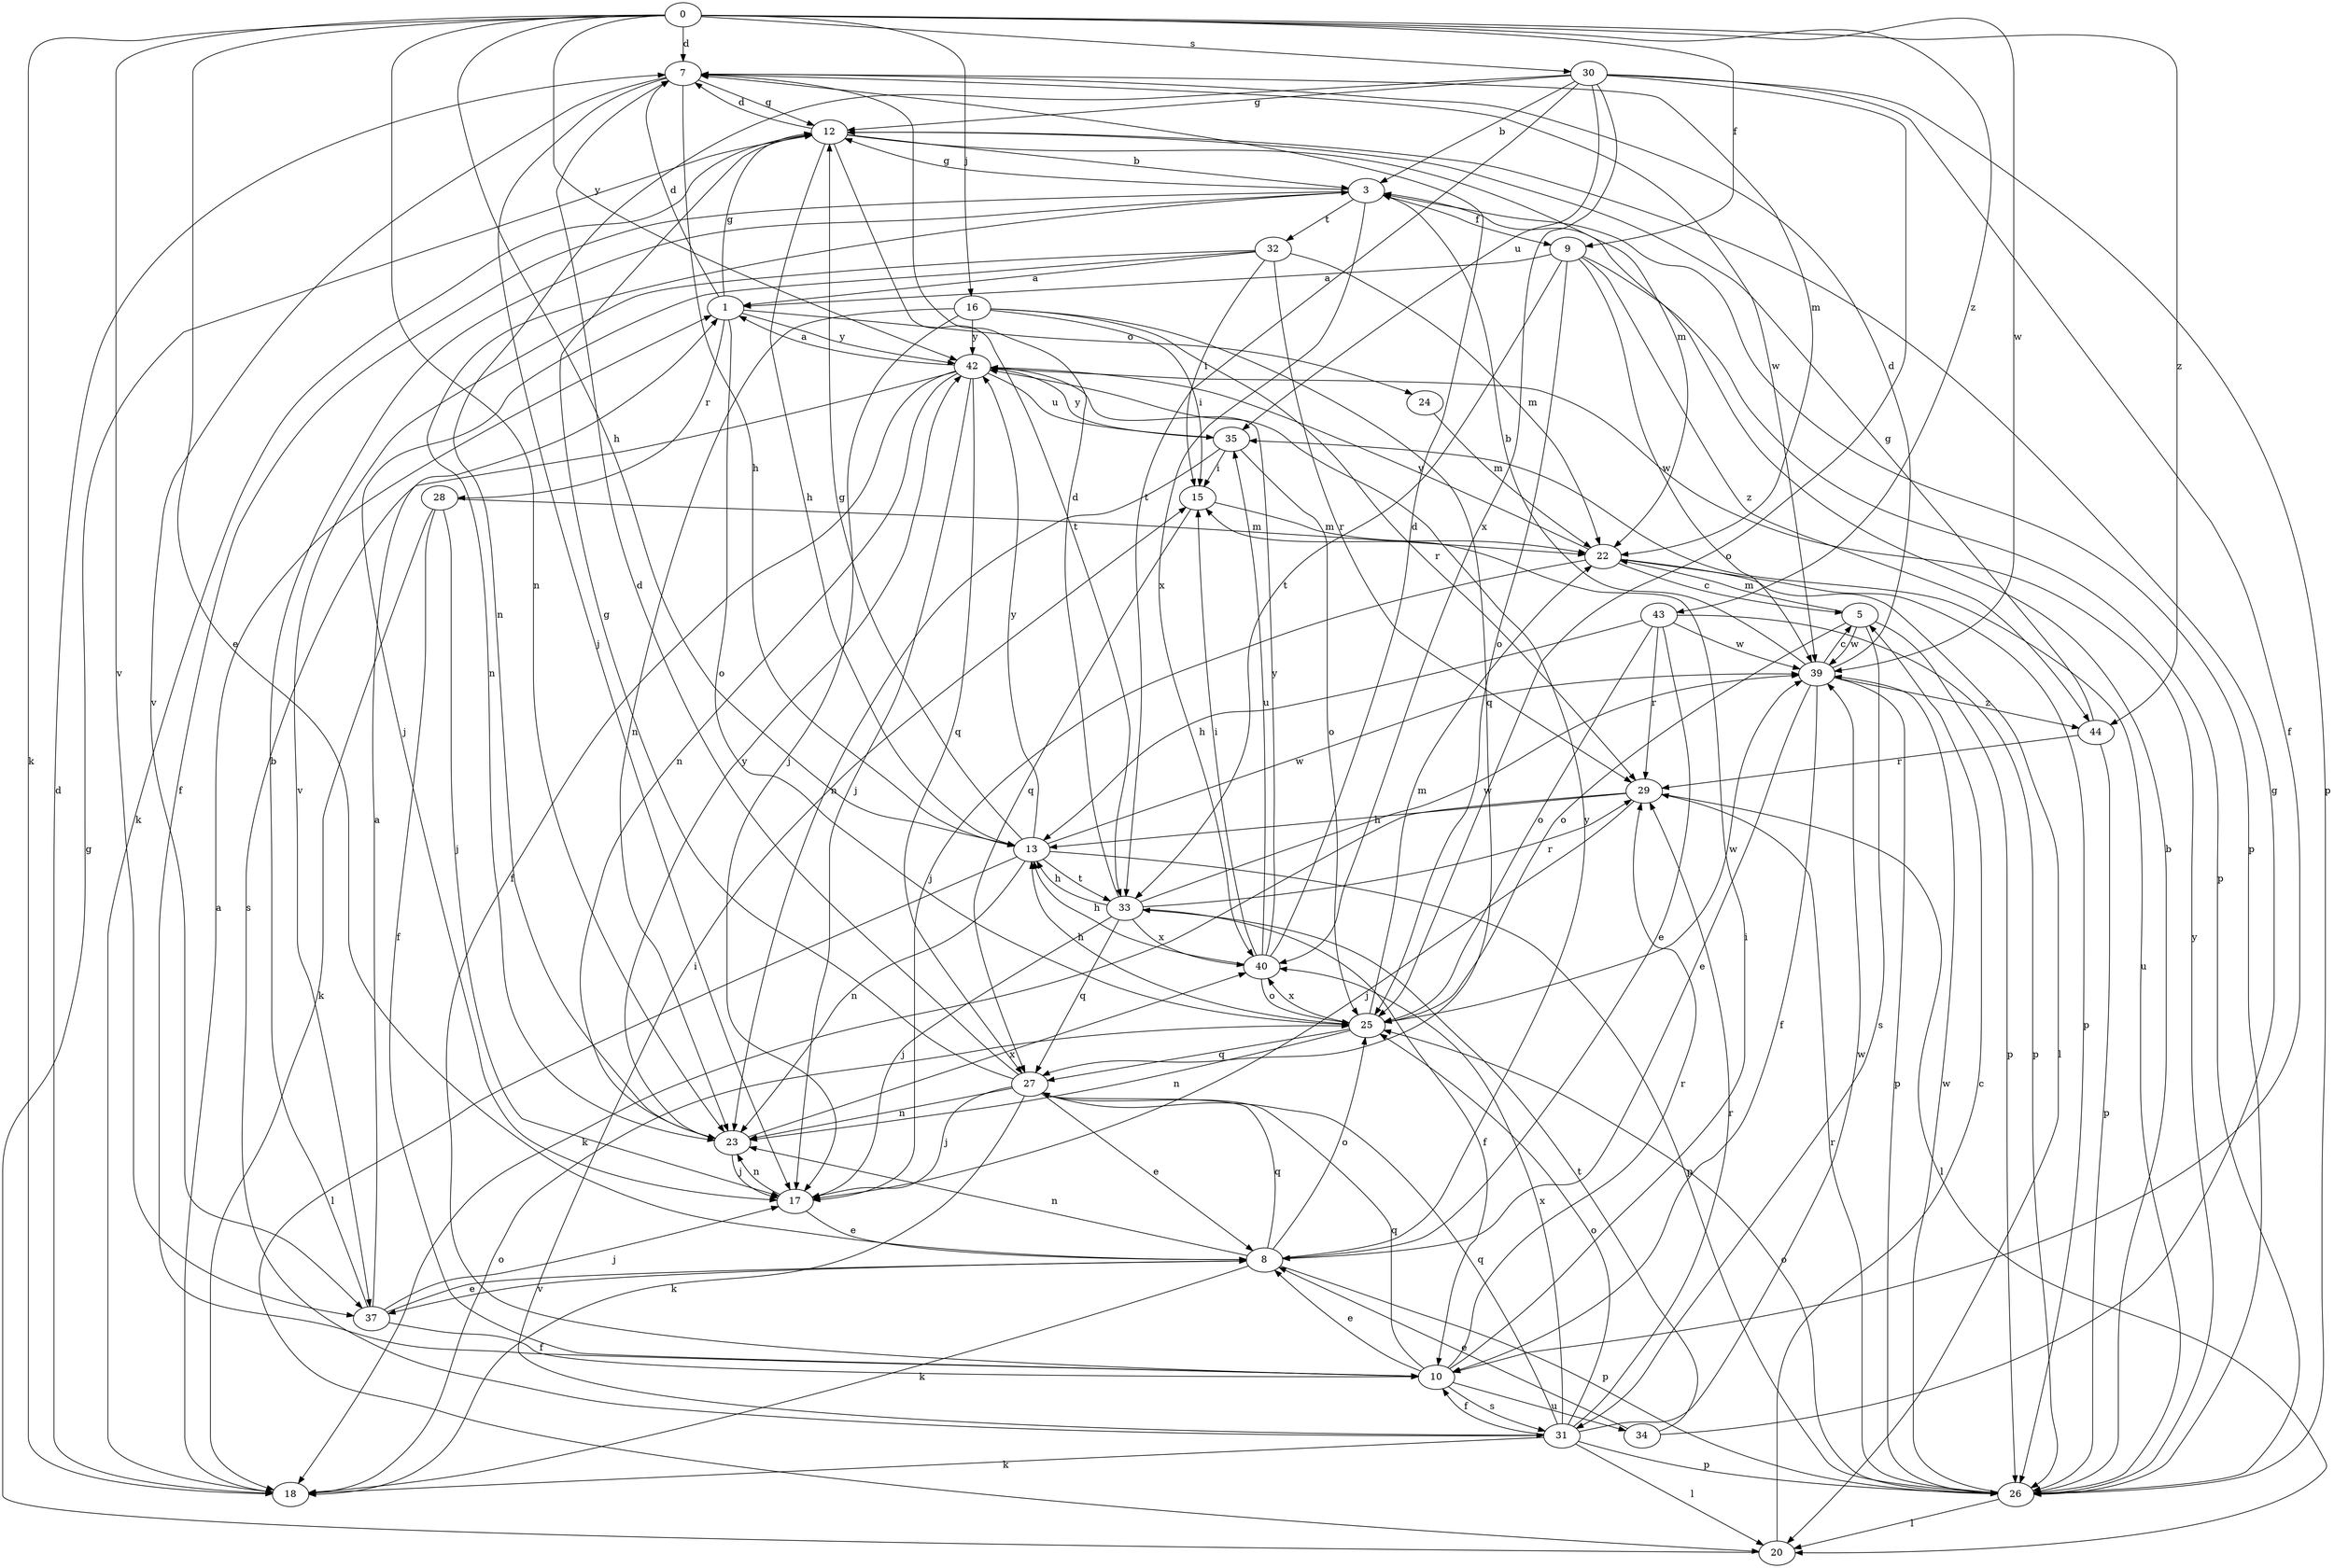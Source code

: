 strict digraph  {
0;
1;
3;
5;
7;
8;
9;
10;
12;
13;
15;
16;
17;
18;
20;
22;
23;
24;
25;
26;
27;
28;
29;
30;
31;
32;
33;
34;
35;
37;
39;
40;
42;
43;
44;
0 -> 7  [label=d];
0 -> 8  [label=e];
0 -> 9  [label=f];
0 -> 13  [label=h];
0 -> 16  [label=j];
0 -> 18  [label=k];
0 -> 23  [label=n];
0 -> 30  [label=s];
0 -> 37  [label=v];
0 -> 39  [label=w];
0 -> 42  [label=y];
0 -> 43  [label=z];
0 -> 44  [label=z];
1 -> 7  [label=d];
1 -> 12  [label=g];
1 -> 24  [label=o];
1 -> 25  [label=o];
1 -> 28  [label=r];
1 -> 42  [label=y];
3 -> 9  [label=f];
3 -> 10  [label=f];
3 -> 12  [label=g];
3 -> 23  [label=n];
3 -> 26  [label=p];
3 -> 32  [label=t];
3 -> 40  [label=x];
5 -> 22  [label=m];
5 -> 25  [label=o];
5 -> 26  [label=p];
5 -> 31  [label=s];
5 -> 39  [label=w];
7 -> 12  [label=g];
7 -> 13  [label=h];
7 -> 17  [label=j];
7 -> 22  [label=m];
7 -> 37  [label=v];
7 -> 39  [label=w];
8 -> 18  [label=k];
8 -> 23  [label=n];
8 -> 25  [label=o];
8 -> 26  [label=p];
8 -> 27  [label=q];
8 -> 37  [label=v];
8 -> 42  [label=y];
9 -> 1  [label=a];
9 -> 25  [label=o];
9 -> 26  [label=p];
9 -> 33  [label=t];
9 -> 39  [label=w];
9 -> 44  [label=z];
10 -> 8  [label=e];
10 -> 15  [label=i];
10 -> 27  [label=q];
10 -> 29  [label=r];
10 -> 31  [label=s];
10 -> 34  [label=u];
12 -> 3  [label=b];
12 -> 7  [label=d];
12 -> 13  [label=h];
12 -> 18  [label=k];
12 -> 22  [label=m];
12 -> 33  [label=t];
13 -> 12  [label=g];
13 -> 20  [label=l];
13 -> 23  [label=n];
13 -> 26  [label=p];
13 -> 33  [label=t];
13 -> 39  [label=w];
13 -> 42  [label=y];
15 -> 22  [label=m];
15 -> 27  [label=q];
16 -> 15  [label=i];
16 -> 17  [label=j];
16 -> 23  [label=n];
16 -> 27  [label=q];
16 -> 29  [label=r];
16 -> 42  [label=y];
17 -> 8  [label=e];
17 -> 23  [label=n];
18 -> 1  [label=a];
18 -> 7  [label=d];
18 -> 25  [label=o];
20 -> 5  [label=c];
20 -> 12  [label=g];
22 -> 5  [label=c];
22 -> 17  [label=j];
22 -> 20  [label=l];
22 -> 26  [label=p];
22 -> 42  [label=y];
23 -> 17  [label=j];
23 -> 40  [label=x];
23 -> 42  [label=y];
24 -> 22  [label=m];
25 -> 13  [label=h];
25 -> 22  [label=m];
25 -> 23  [label=n];
25 -> 27  [label=q];
25 -> 39  [label=w];
25 -> 40  [label=x];
26 -> 3  [label=b];
26 -> 20  [label=l];
26 -> 25  [label=o];
26 -> 29  [label=r];
26 -> 35  [label=u];
26 -> 39  [label=w];
26 -> 42  [label=y];
27 -> 7  [label=d];
27 -> 8  [label=e];
27 -> 12  [label=g];
27 -> 17  [label=j];
27 -> 18  [label=k];
27 -> 23  [label=n];
28 -> 10  [label=f];
28 -> 17  [label=j];
28 -> 18  [label=k];
28 -> 22  [label=m];
29 -> 13  [label=h];
29 -> 17  [label=j];
29 -> 18  [label=k];
29 -> 20  [label=l];
30 -> 3  [label=b];
30 -> 10  [label=f];
30 -> 12  [label=g];
30 -> 23  [label=n];
30 -> 25  [label=o];
30 -> 26  [label=p];
30 -> 33  [label=t];
30 -> 35  [label=u];
30 -> 40  [label=x];
31 -> 10  [label=f];
31 -> 15  [label=i];
31 -> 18  [label=k];
31 -> 20  [label=l];
31 -> 25  [label=o];
31 -> 26  [label=p];
31 -> 27  [label=q];
31 -> 29  [label=r];
31 -> 39  [label=w];
31 -> 40  [label=x];
32 -> 1  [label=a];
32 -> 15  [label=i];
32 -> 17  [label=j];
32 -> 22  [label=m];
32 -> 29  [label=r];
32 -> 37  [label=v];
33 -> 7  [label=d];
33 -> 10  [label=f];
33 -> 13  [label=h];
33 -> 17  [label=j];
33 -> 27  [label=q];
33 -> 29  [label=r];
33 -> 39  [label=w];
33 -> 40  [label=x];
34 -> 8  [label=e];
34 -> 12  [label=g];
34 -> 33  [label=t];
35 -> 15  [label=i];
35 -> 23  [label=n];
35 -> 25  [label=o];
35 -> 42  [label=y];
37 -> 1  [label=a];
37 -> 3  [label=b];
37 -> 8  [label=e];
37 -> 10  [label=f];
37 -> 17  [label=j];
39 -> 3  [label=b];
39 -> 5  [label=c];
39 -> 7  [label=d];
39 -> 8  [label=e];
39 -> 10  [label=f];
39 -> 26  [label=p];
39 -> 44  [label=z];
40 -> 7  [label=d];
40 -> 13  [label=h];
40 -> 15  [label=i];
40 -> 25  [label=o];
40 -> 35  [label=u];
40 -> 42  [label=y];
42 -> 1  [label=a];
42 -> 10  [label=f];
42 -> 17  [label=j];
42 -> 23  [label=n];
42 -> 27  [label=q];
42 -> 31  [label=s];
42 -> 35  [label=u];
43 -> 8  [label=e];
43 -> 13  [label=h];
43 -> 25  [label=o];
43 -> 26  [label=p];
43 -> 29  [label=r];
43 -> 39  [label=w];
44 -> 12  [label=g];
44 -> 26  [label=p];
44 -> 29  [label=r];
}
